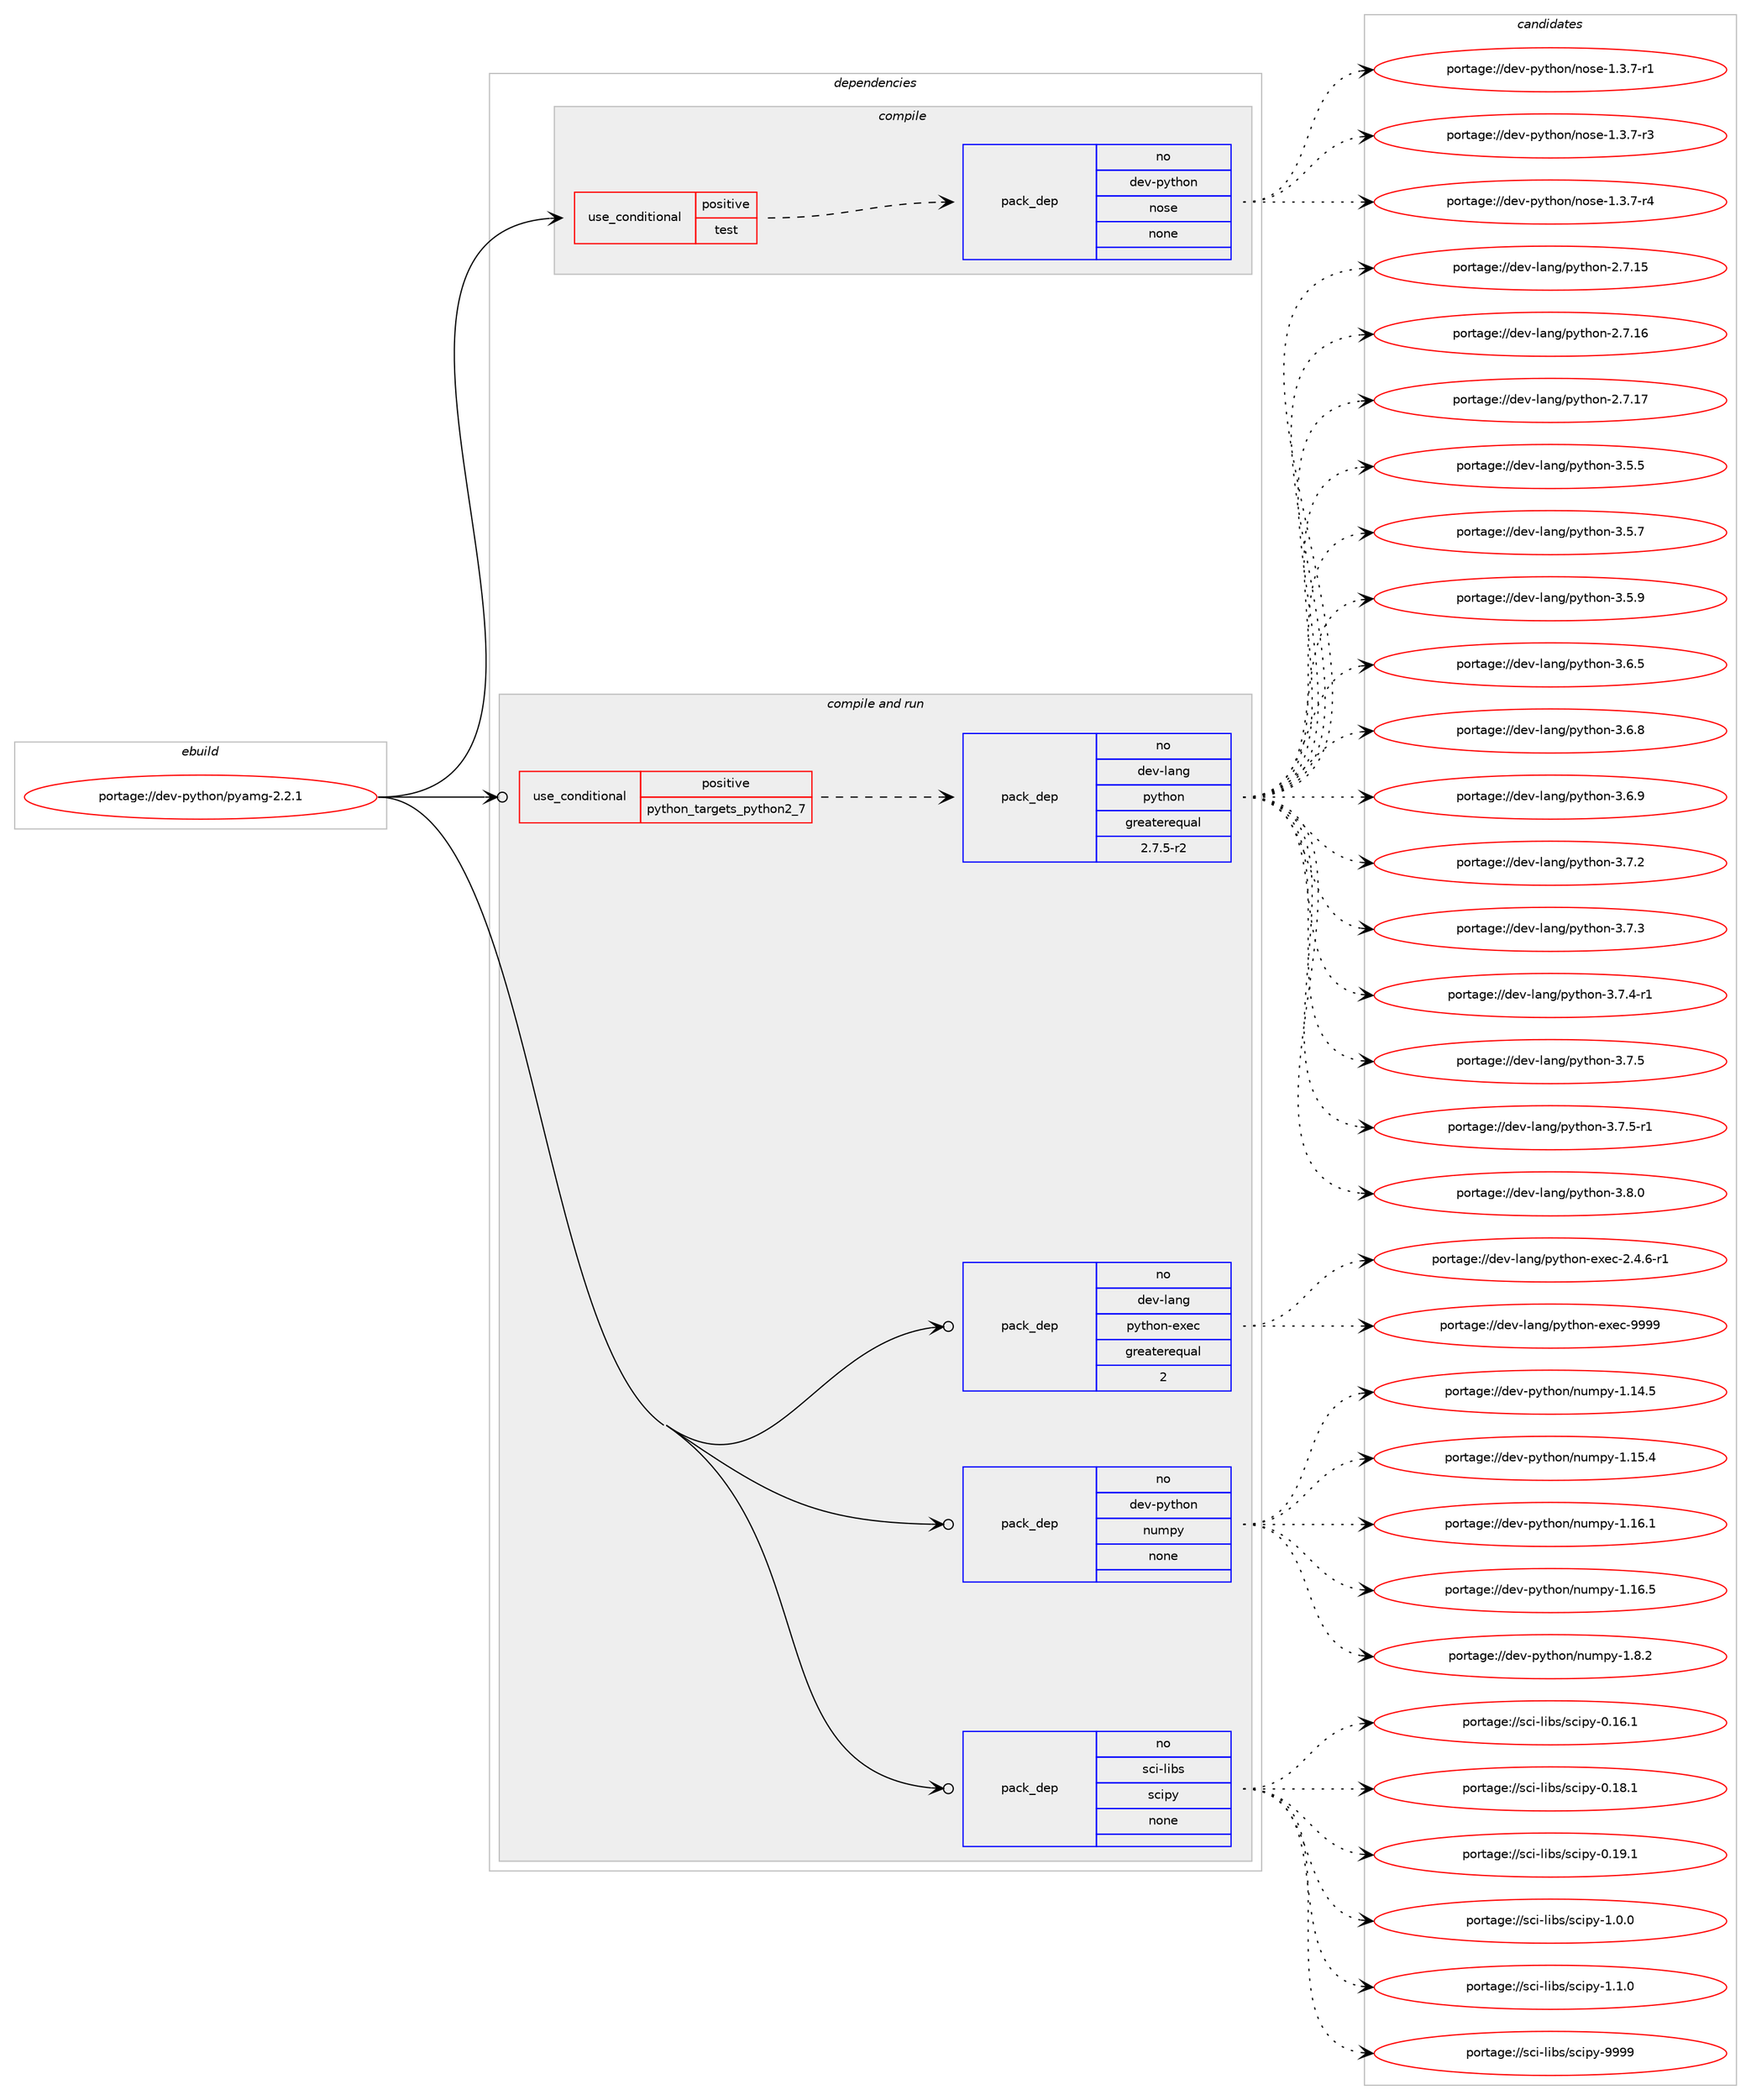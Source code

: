 digraph prolog {

# *************
# Graph options
# *************

newrank=true;
concentrate=true;
compound=true;
graph [rankdir=LR,fontname=Helvetica,fontsize=10,ranksep=1.5];#, ranksep=2.5, nodesep=0.2];
edge  [arrowhead=vee];
node  [fontname=Helvetica,fontsize=10];

# **********
# The ebuild
# **********

subgraph cluster_leftcol {
color=gray;
rank=same;
label=<<i>ebuild</i>>;
id [label="portage://dev-python/pyamg-2.2.1", color=red, width=4, href="../dev-python/pyamg-2.2.1.svg"];
}

# ****************
# The dependencies
# ****************

subgraph cluster_midcol {
color=gray;
label=<<i>dependencies</i>>;
subgraph cluster_compile {
fillcolor="#eeeeee";
style=filled;
label=<<i>compile</i>>;
subgraph cond34562 {
dependency159049 [label=<<TABLE BORDER="0" CELLBORDER="1" CELLSPACING="0" CELLPADDING="4"><TR><TD ROWSPAN="3" CELLPADDING="10">use_conditional</TD></TR><TR><TD>positive</TD></TR><TR><TD>test</TD></TR></TABLE>>, shape=none, color=red];
subgraph pack121122 {
dependency159050 [label=<<TABLE BORDER="0" CELLBORDER="1" CELLSPACING="0" CELLPADDING="4" WIDTH="220"><TR><TD ROWSPAN="6" CELLPADDING="30">pack_dep</TD></TR><TR><TD WIDTH="110">no</TD></TR><TR><TD>dev-python</TD></TR><TR><TD>nose</TD></TR><TR><TD>none</TD></TR><TR><TD></TD></TR></TABLE>>, shape=none, color=blue];
}
dependency159049:e -> dependency159050:w [weight=20,style="dashed",arrowhead="vee"];
}
id:e -> dependency159049:w [weight=20,style="solid",arrowhead="vee"];
}
subgraph cluster_compileandrun {
fillcolor="#eeeeee";
style=filled;
label=<<i>compile and run</i>>;
subgraph cond34563 {
dependency159051 [label=<<TABLE BORDER="0" CELLBORDER="1" CELLSPACING="0" CELLPADDING="4"><TR><TD ROWSPAN="3" CELLPADDING="10">use_conditional</TD></TR><TR><TD>positive</TD></TR><TR><TD>python_targets_python2_7</TD></TR></TABLE>>, shape=none, color=red];
subgraph pack121123 {
dependency159052 [label=<<TABLE BORDER="0" CELLBORDER="1" CELLSPACING="0" CELLPADDING="4" WIDTH="220"><TR><TD ROWSPAN="6" CELLPADDING="30">pack_dep</TD></TR><TR><TD WIDTH="110">no</TD></TR><TR><TD>dev-lang</TD></TR><TR><TD>python</TD></TR><TR><TD>greaterequal</TD></TR><TR><TD>2.7.5-r2</TD></TR></TABLE>>, shape=none, color=blue];
}
dependency159051:e -> dependency159052:w [weight=20,style="dashed",arrowhead="vee"];
}
id:e -> dependency159051:w [weight=20,style="solid",arrowhead="odotvee"];
subgraph pack121124 {
dependency159053 [label=<<TABLE BORDER="0" CELLBORDER="1" CELLSPACING="0" CELLPADDING="4" WIDTH="220"><TR><TD ROWSPAN="6" CELLPADDING="30">pack_dep</TD></TR><TR><TD WIDTH="110">no</TD></TR><TR><TD>dev-lang</TD></TR><TR><TD>python-exec</TD></TR><TR><TD>greaterequal</TD></TR><TR><TD>2</TD></TR></TABLE>>, shape=none, color=blue];
}
id:e -> dependency159053:w [weight=20,style="solid",arrowhead="odotvee"];
subgraph pack121125 {
dependency159054 [label=<<TABLE BORDER="0" CELLBORDER="1" CELLSPACING="0" CELLPADDING="4" WIDTH="220"><TR><TD ROWSPAN="6" CELLPADDING="30">pack_dep</TD></TR><TR><TD WIDTH="110">no</TD></TR><TR><TD>dev-python</TD></TR><TR><TD>numpy</TD></TR><TR><TD>none</TD></TR><TR><TD></TD></TR></TABLE>>, shape=none, color=blue];
}
id:e -> dependency159054:w [weight=20,style="solid",arrowhead="odotvee"];
subgraph pack121126 {
dependency159055 [label=<<TABLE BORDER="0" CELLBORDER="1" CELLSPACING="0" CELLPADDING="4" WIDTH="220"><TR><TD ROWSPAN="6" CELLPADDING="30">pack_dep</TD></TR><TR><TD WIDTH="110">no</TD></TR><TR><TD>sci-libs</TD></TR><TR><TD>scipy</TD></TR><TR><TD>none</TD></TR><TR><TD></TD></TR></TABLE>>, shape=none, color=blue];
}
id:e -> dependency159055:w [weight=20,style="solid",arrowhead="odotvee"];
}
subgraph cluster_run {
fillcolor="#eeeeee";
style=filled;
label=<<i>run</i>>;
}
}

# **************
# The candidates
# **************

subgraph cluster_choices {
rank=same;
color=gray;
label=<<i>candidates</i>>;

subgraph choice121122 {
color=black;
nodesep=1;
choiceportage10010111845112121116104111110471101111151014549465146554511449 [label="portage://dev-python/nose-1.3.7-r1", color=red, width=4,href="../dev-python/nose-1.3.7-r1.svg"];
choiceportage10010111845112121116104111110471101111151014549465146554511451 [label="portage://dev-python/nose-1.3.7-r3", color=red, width=4,href="../dev-python/nose-1.3.7-r3.svg"];
choiceportage10010111845112121116104111110471101111151014549465146554511452 [label="portage://dev-python/nose-1.3.7-r4", color=red, width=4,href="../dev-python/nose-1.3.7-r4.svg"];
dependency159050:e -> choiceportage10010111845112121116104111110471101111151014549465146554511449:w [style=dotted,weight="100"];
dependency159050:e -> choiceportage10010111845112121116104111110471101111151014549465146554511451:w [style=dotted,weight="100"];
dependency159050:e -> choiceportage10010111845112121116104111110471101111151014549465146554511452:w [style=dotted,weight="100"];
}
subgraph choice121123 {
color=black;
nodesep=1;
choiceportage10010111845108971101034711212111610411111045504655464953 [label="portage://dev-lang/python-2.7.15", color=red, width=4,href="../dev-lang/python-2.7.15.svg"];
choiceportage10010111845108971101034711212111610411111045504655464954 [label="portage://dev-lang/python-2.7.16", color=red, width=4,href="../dev-lang/python-2.7.16.svg"];
choiceportage10010111845108971101034711212111610411111045504655464955 [label="portage://dev-lang/python-2.7.17", color=red, width=4,href="../dev-lang/python-2.7.17.svg"];
choiceportage100101118451089711010347112121116104111110455146534653 [label="portage://dev-lang/python-3.5.5", color=red, width=4,href="../dev-lang/python-3.5.5.svg"];
choiceportage100101118451089711010347112121116104111110455146534655 [label="portage://dev-lang/python-3.5.7", color=red, width=4,href="../dev-lang/python-3.5.7.svg"];
choiceportage100101118451089711010347112121116104111110455146534657 [label="portage://dev-lang/python-3.5.9", color=red, width=4,href="../dev-lang/python-3.5.9.svg"];
choiceportage100101118451089711010347112121116104111110455146544653 [label="portage://dev-lang/python-3.6.5", color=red, width=4,href="../dev-lang/python-3.6.5.svg"];
choiceportage100101118451089711010347112121116104111110455146544656 [label="portage://dev-lang/python-3.6.8", color=red, width=4,href="../dev-lang/python-3.6.8.svg"];
choiceportage100101118451089711010347112121116104111110455146544657 [label="portage://dev-lang/python-3.6.9", color=red, width=4,href="../dev-lang/python-3.6.9.svg"];
choiceportage100101118451089711010347112121116104111110455146554650 [label="portage://dev-lang/python-3.7.2", color=red, width=4,href="../dev-lang/python-3.7.2.svg"];
choiceportage100101118451089711010347112121116104111110455146554651 [label="portage://dev-lang/python-3.7.3", color=red, width=4,href="../dev-lang/python-3.7.3.svg"];
choiceportage1001011184510897110103471121211161041111104551465546524511449 [label="portage://dev-lang/python-3.7.4-r1", color=red, width=4,href="../dev-lang/python-3.7.4-r1.svg"];
choiceportage100101118451089711010347112121116104111110455146554653 [label="portage://dev-lang/python-3.7.5", color=red, width=4,href="../dev-lang/python-3.7.5.svg"];
choiceportage1001011184510897110103471121211161041111104551465546534511449 [label="portage://dev-lang/python-3.7.5-r1", color=red, width=4,href="../dev-lang/python-3.7.5-r1.svg"];
choiceportage100101118451089711010347112121116104111110455146564648 [label="portage://dev-lang/python-3.8.0", color=red, width=4,href="../dev-lang/python-3.8.0.svg"];
dependency159052:e -> choiceportage10010111845108971101034711212111610411111045504655464953:w [style=dotted,weight="100"];
dependency159052:e -> choiceportage10010111845108971101034711212111610411111045504655464954:w [style=dotted,weight="100"];
dependency159052:e -> choiceportage10010111845108971101034711212111610411111045504655464955:w [style=dotted,weight="100"];
dependency159052:e -> choiceportage100101118451089711010347112121116104111110455146534653:w [style=dotted,weight="100"];
dependency159052:e -> choiceportage100101118451089711010347112121116104111110455146534655:w [style=dotted,weight="100"];
dependency159052:e -> choiceportage100101118451089711010347112121116104111110455146534657:w [style=dotted,weight="100"];
dependency159052:e -> choiceportage100101118451089711010347112121116104111110455146544653:w [style=dotted,weight="100"];
dependency159052:e -> choiceportage100101118451089711010347112121116104111110455146544656:w [style=dotted,weight="100"];
dependency159052:e -> choiceportage100101118451089711010347112121116104111110455146544657:w [style=dotted,weight="100"];
dependency159052:e -> choiceportage100101118451089711010347112121116104111110455146554650:w [style=dotted,weight="100"];
dependency159052:e -> choiceportage100101118451089711010347112121116104111110455146554651:w [style=dotted,weight="100"];
dependency159052:e -> choiceportage1001011184510897110103471121211161041111104551465546524511449:w [style=dotted,weight="100"];
dependency159052:e -> choiceportage100101118451089711010347112121116104111110455146554653:w [style=dotted,weight="100"];
dependency159052:e -> choiceportage1001011184510897110103471121211161041111104551465546534511449:w [style=dotted,weight="100"];
dependency159052:e -> choiceportage100101118451089711010347112121116104111110455146564648:w [style=dotted,weight="100"];
}
subgraph choice121124 {
color=black;
nodesep=1;
choiceportage10010111845108971101034711212111610411111045101120101994550465246544511449 [label="portage://dev-lang/python-exec-2.4.6-r1", color=red, width=4,href="../dev-lang/python-exec-2.4.6-r1.svg"];
choiceportage10010111845108971101034711212111610411111045101120101994557575757 [label="portage://dev-lang/python-exec-9999", color=red, width=4,href="../dev-lang/python-exec-9999.svg"];
dependency159053:e -> choiceportage10010111845108971101034711212111610411111045101120101994550465246544511449:w [style=dotted,weight="100"];
dependency159053:e -> choiceportage10010111845108971101034711212111610411111045101120101994557575757:w [style=dotted,weight="100"];
}
subgraph choice121125 {
color=black;
nodesep=1;
choiceportage100101118451121211161041111104711011710911212145494649524653 [label="portage://dev-python/numpy-1.14.5", color=red, width=4,href="../dev-python/numpy-1.14.5.svg"];
choiceportage100101118451121211161041111104711011710911212145494649534652 [label="portage://dev-python/numpy-1.15.4", color=red, width=4,href="../dev-python/numpy-1.15.4.svg"];
choiceportage100101118451121211161041111104711011710911212145494649544649 [label="portage://dev-python/numpy-1.16.1", color=red, width=4,href="../dev-python/numpy-1.16.1.svg"];
choiceportage100101118451121211161041111104711011710911212145494649544653 [label="portage://dev-python/numpy-1.16.5", color=red, width=4,href="../dev-python/numpy-1.16.5.svg"];
choiceportage1001011184511212111610411111047110117109112121454946564650 [label="portage://dev-python/numpy-1.8.2", color=red, width=4,href="../dev-python/numpy-1.8.2.svg"];
dependency159054:e -> choiceportage100101118451121211161041111104711011710911212145494649524653:w [style=dotted,weight="100"];
dependency159054:e -> choiceportage100101118451121211161041111104711011710911212145494649534652:w [style=dotted,weight="100"];
dependency159054:e -> choiceportage100101118451121211161041111104711011710911212145494649544649:w [style=dotted,weight="100"];
dependency159054:e -> choiceportage100101118451121211161041111104711011710911212145494649544653:w [style=dotted,weight="100"];
dependency159054:e -> choiceportage1001011184511212111610411111047110117109112121454946564650:w [style=dotted,weight="100"];
}
subgraph choice121126 {
color=black;
nodesep=1;
choiceportage115991054510810598115471159910511212145484649544649 [label="portage://sci-libs/scipy-0.16.1", color=red, width=4,href="../sci-libs/scipy-0.16.1.svg"];
choiceportage115991054510810598115471159910511212145484649564649 [label="portage://sci-libs/scipy-0.18.1", color=red, width=4,href="../sci-libs/scipy-0.18.1.svg"];
choiceportage115991054510810598115471159910511212145484649574649 [label="portage://sci-libs/scipy-0.19.1", color=red, width=4,href="../sci-libs/scipy-0.19.1.svg"];
choiceportage1159910545108105981154711599105112121454946484648 [label="portage://sci-libs/scipy-1.0.0", color=red, width=4,href="../sci-libs/scipy-1.0.0.svg"];
choiceportage1159910545108105981154711599105112121454946494648 [label="portage://sci-libs/scipy-1.1.0", color=red, width=4,href="../sci-libs/scipy-1.1.0.svg"];
choiceportage11599105451081059811547115991051121214557575757 [label="portage://sci-libs/scipy-9999", color=red, width=4,href="../sci-libs/scipy-9999.svg"];
dependency159055:e -> choiceportage115991054510810598115471159910511212145484649544649:w [style=dotted,weight="100"];
dependency159055:e -> choiceportage115991054510810598115471159910511212145484649564649:w [style=dotted,weight="100"];
dependency159055:e -> choiceportage115991054510810598115471159910511212145484649574649:w [style=dotted,weight="100"];
dependency159055:e -> choiceportage1159910545108105981154711599105112121454946484648:w [style=dotted,weight="100"];
dependency159055:e -> choiceportage1159910545108105981154711599105112121454946494648:w [style=dotted,weight="100"];
dependency159055:e -> choiceportage11599105451081059811547115991051121214557575757:w [style=dotted,weight="100"];
}
}

}
